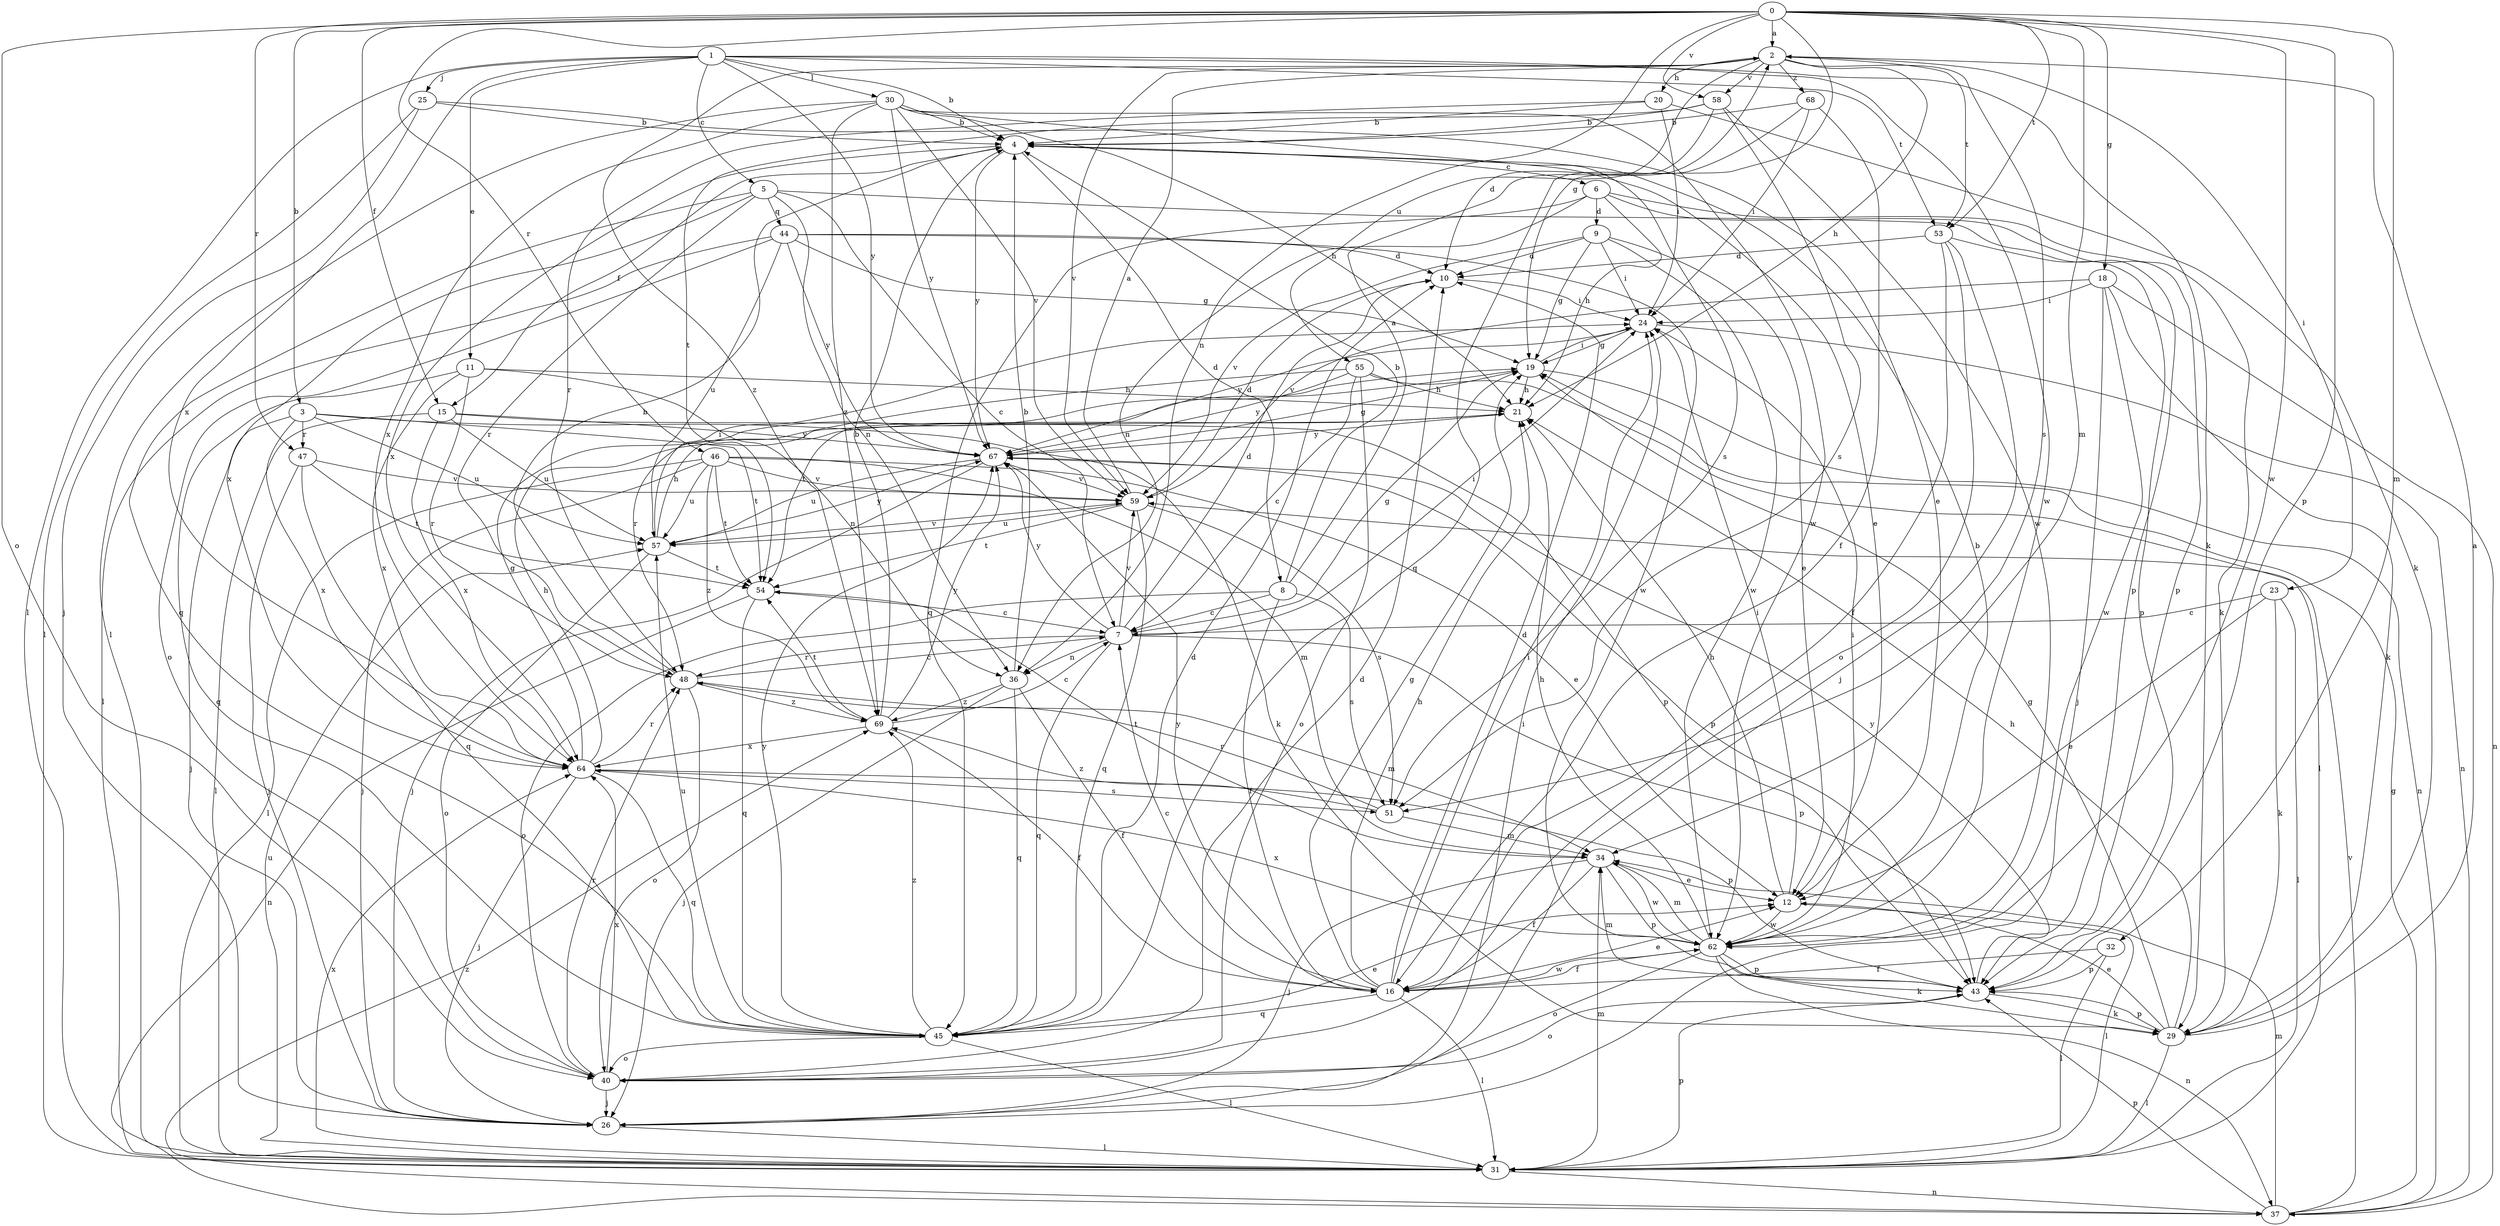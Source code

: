 strict digraph  {
0;
1;
2;
3;
4;
5;
6;
7;
8;
9;
10;
11;
12;
15;
16;
18;
19;
20;
21;
23;
24;
25;
26;
29;
30;
31;
32;
34;
36;
37;
40;
43;
44;
45;
46;
47;
48;
51;
53;
54;
55;
57;
58;
59;
62;
64;
67;
68;
69;
0 -> 2  [label=a];
0 -> 3  [label=b];
0 -> 15  [label=f];
0 -> 18  [label=g];
0 -> 19  [label=g];
0 -> 32  [label=m];
0 -> 34  [label=m];
0 -> 36  [label=n];
0 -> 40  [label=o];
0 -> 43  [label=p];
0 -> 46  [label=r];
0 -> 47  [label=r];
0 -> 53  [label=t];
0 -> 58  [label=v];
0 -> 62  [label=w];
1 -> 4  [label=b];
1 -> 5  [label=c];
1 -> 11  [label=e];
1 -> 25  [label=j];
1 -> 29  [label=k];
1 -> 30  [label=l];
1 -> 31  [label=l];
1 -> 53  [label=t];
1 -> 62  [label=w];
1 -> 64  [label=x];
1 -> 67  [label=y];
2 -> 20  [label=h];
2 -> 21  [label=h];
2 -> 23  [label=i];
2 -> 51  [label=s];
2 -> 53  [label=t];
2 -> 55  [label=u];
2 -> 58  [label=v];
2 -> 59  [label=v];
2 -> 68  [label=z];
2 -> 69  [label=z];
3 -> 26  [label=j];
3 -> 29  [label=k];
3 -> 47  [label=r];
3 -> 54  [label=t];
3 -> 57  [label=u];
3 -> 64  [label=x];
4 -> 6  [label=c];
4 -> 8  [label=d];
4 -> 12  [label=e];
4 -> 15  [label=f];
4 -> 64  [label=x];
4 -> 67  [label=y];
5 -> 7  [label=c];
5 -> 36  [label=n];
5 -> 43  [label=p];
5 -> 44  [label=q];
5 -> 45  [label=q];
5 -> 48  [label=r];
5 -> 64  [label=x];
6 -> 9  [label=d];
6 -> 21  [label=h];
6 -> 29  [label=k];
6 -> 36  [label=n];
6 -> 43  [label=p];
6 -> 45  [label=q];
7 -> 10  [label=d];
7 -> 19  [label=g];
7 -> 24  [label=i];
7 -> 36  [label=n];
7 -> 43  [label=p];
7 -> 45  [label=q];
7 -> 48  [label=r];
7 -> 59  [label=v];
7 -> 67  [label=y];
8 -> 2  [label=a];
8 -> 4  [label=b];
8 -> 7  [label=c];
8 -> 16  [label=f];
8 -> 40  [label=o];
8 -> 51  [label=s];
9 -> 10  [label=d];
9 -> 12  [label=e];
9 -> 19  [label=g];
9 -> 24  [label=i];
9 -> 59  [label=v];
9 -> 62  [label=w];
10 -> 24  [label=i];
11 -> 21  [label=h];
11 -> 36  [label=n];
11 -> 45  [label=q];
11 -> 48  [label=r];
11 -> 64  [label=x];
12 -> 21  [label=h];
12 -> 24  [label=i];
12 -> 31  [label=l];
12 -> 62  [label=w];
15 -> 31  [label=l];
15 -> 43  [label=p];
15 -> 57  [label=u];
15 -> 64  [label=x];
15 -> 67  [label=y];
16 -> 7  [label=c];
16 -> 10  [label=d];
16 -> 12  [label=e];
16 -> 19  [label=g];
16 -> 21  [label=h];
16 -> 24  [label=i];
16 -> 31  [label=l];
16 -> 45  [label=q];
16 -> 62  [label=w];
16 -> 67  [label=y];
18 -> 24  [label=i];
18 -> 26  [label=j];
18 -> 29  [label=k];
18 -> 37  [label=n];
18 -> 59  [label=v];
18 -> 62  [label=w];
19 -> 21  [label=h];
19 -> 24  [label=i];
19 -> 37  [label=n];
19 -> 54  [label=t];
20 -> 4  [label=b];
20 -> 24  [label=i];
20 -> 29  [label=k];
20 -> 48  [label=r];
21 -> 67  [label=y];
23 -> 7  [label=c];
23 -> 12  [label=e];
23 -> 29  [label=k];
23 -> 31  [label=l];
24 -> 19  [label=g];
24 -> 37  [label=n];
24 -> 67  [label=y];
25 -> 4  [label=b];
25 -> 12  [label=e];
25 -> 26  [label=j];
25 -> 31  [label=l];
26 -> 24  [label=i];
26 -> 31  [label=l];
29 -> 2  [label=a];
29 -> 12  [label=e];
29 -> 19  [label=g];
29 -> 21  [label=h];
29 -> 31  [label=l];
29 -> 43  [label=p];
30 -> 4  [label=b];
30 -> 21  [label=h];
30 -> 31  [label=l];
30 -> 51  [label=s];
30 -> 59  [label=v];
30 -> 62  [label=w];
30 -> 64  [label=x];
30 -> 67  [label=y];
30 -> 69  [label=z];
31 -> 34  [label=m];
31 -> 37  [label=n];
31 -> 43  [label=p];
31 -> 57  [label=u];
31 -> 64  [label=x];
32 -> 16  [label=f];
32 -> 31  [label=l];
32 -> 43  [label=p];
34 -> 12  [label=e];
34 -> 16  [label=f];
34 -> 26  [label=j];
34 -> 43  [label=p];
34 -> 54  [label=t];
34 -> 62  [label=w];
36 -> 4  [label=b];
36 -> 16  [label=f];
36 -> 26  [label=j];
36 -> 45  [label=q];
36 -> 69  [label=z];
37 -> 19  [label=g];
37 -> 34  [label=m];
37 -> 43  [label=p];
37 -> 59  [label=v];
37 -> 69  [label=z];
40 -> 10  [label=d];
40 -> 26  [label=j];
40 -> 48  [label=r];
40 -> 64  [label=x];
43 -> 29  [label=k];
43 -> 34  [label=m];
43 -> 40  [label=o];
43 -> 67  [label=y];
44 -> 10  [label=d];
44 -> 19  [label=g];
44 -> 31  [label=l];
44 -> 40  [label=o];
44 -> 57  [label=u];
44 -> 62  [label=w];
44 -> 67  [label=y];
45 -> 10  [label=d];
45 -> 12  [label=e];
45 -> 31  [label=l];
45 -> 40  [label=o];
45 -> 57  [label=u];
45 -> 67  [label=y];
45 -> 69  [label=z];
46 -> 12  [label=e];
46 -> 26  [label=j];
46 -> 31  [label=l];
46 -> 34  [label=m];
46 -> 54  [label=t];
46 -> 57  [label=u];
46 -> 59  [label=v];
46 -> 69  [label=z];
47 -> 26  [label=j];
47 -> 45  [label=q];
47 -> 54  [label=t];
47 -> 59  [label=v];
48 -> 4  [label=b];
48 -> 7  [label=c];
48 -> 34  [label=m];
48 -> 40  [label=o];
48 -> 69  [label=z];
51 -> 34  [label=m];
51 -> 48  [label=r];
51 -> 69  [label=z];
53 -> 10  [label=d];
53 -> 16  [label=f];
53 -> 26  [label=j];
53 -> 40  [label=o];
53 -> 43  [label=p];
54 -> 7  [label=c];
54 -> 37  [label=n];
54 -> 45  [label=q];
55 -> 7  [label=c];
55 -> 21  [label=h];
55 -> 31  [label=l];
55 -> 40  [label=o];
55 -> 48  [label=r];
55 -> 67  [label=y];
57 -> 21  [label=h];
57 -> 24  [label=i];
57 -> 40  [label=o];
57 -> 54  [label=t];
57 -> 59  [label=v];
57 -> 67  [label=y];
58 -> 4  [label=b];
58 -> 10  [label=d];
58 -> 51  [label=s];
58 -> 54  [label=t];
58 -> 62  [label=w];
59 -> 2  [label=a];
59 -> 10  [label=d];
59 -> 45  [label=q];
59 -> 51  [label=s];
59 -> 54  [label=t];
59 -> 57  [label=u];
62 -> 4  [label=b];
62 -> 16  [label=f];
62 -> 21  [label=h];
62 -> 24  [label=i];
62 -> 29  [label=k];
62 -> 34  [label=m];
62 -> 37  [label=n];
62 -> 40  [label=o];
62 -> 43  [label=p];
62 -> 64  [label=x];
64 -> 19  [label=g];
64 -> 21  [label=h];
64 -> 26  [label=j];
64 -> 43  [label=p];
64 -> 45  [label=q];
64 -> 48  [label=r];
64 -> 51  [label=s];
67 -> 19  [label=g];
67 -> 26  [label=j];
67 -> 43  [label=p];
67 -> 57  [label=u];
67 -> 59  [label=v];
68 -> 4  [label=b];
68 -> 16  [label=f];
68 -> 24  [label=i];
68 -> 45  [label=q];
69 -> 4  [label=b];
69 -> 7  [label=c];
69 -> 16  [label=f];
69 -> 54  [label=t];
69 -> 64  [label=x];
69 -> 67  [label=y];
}
